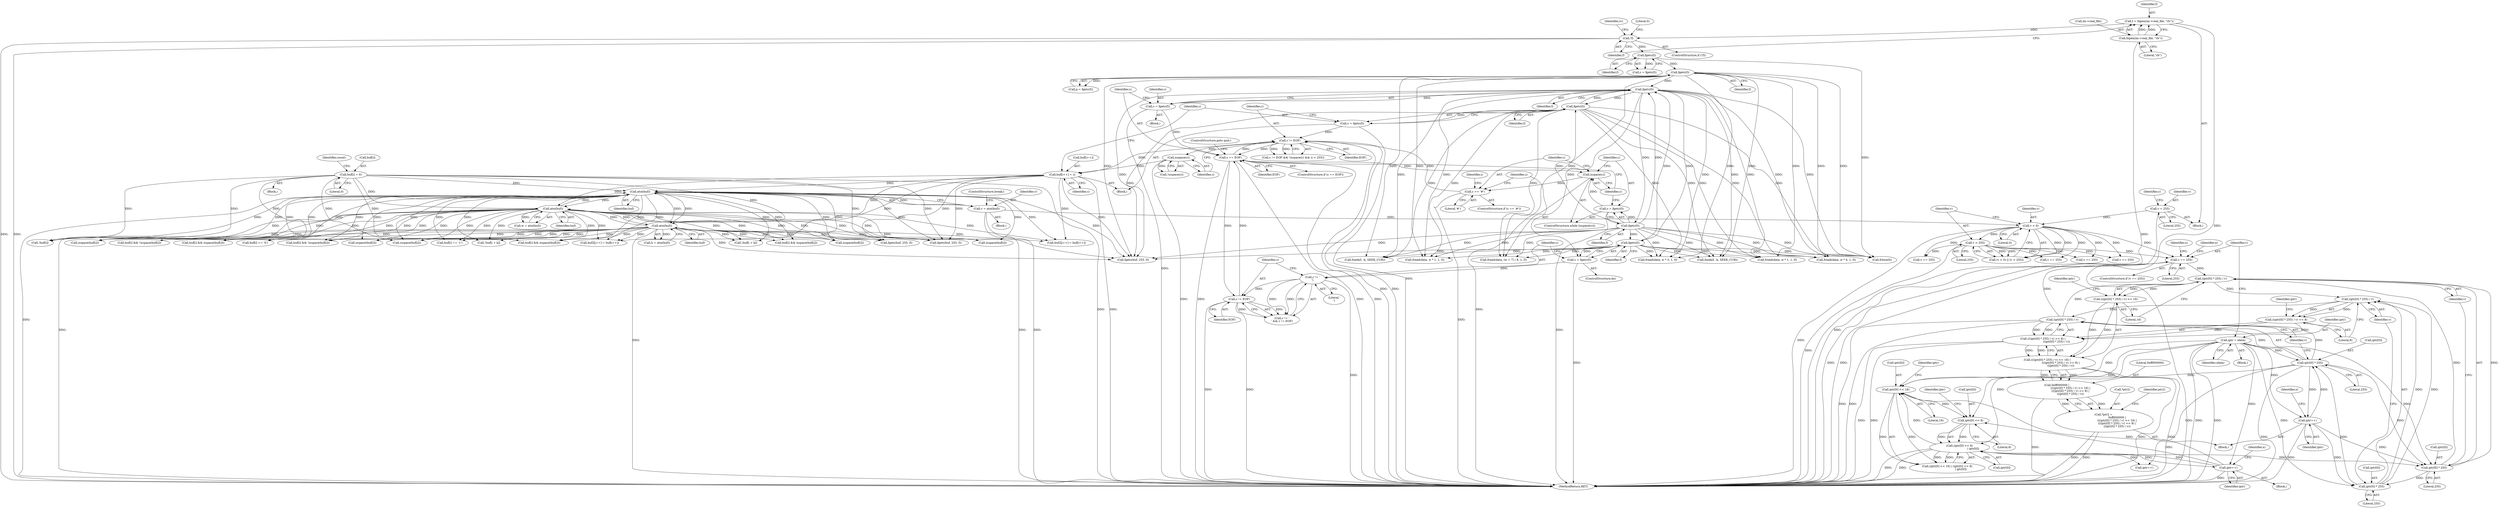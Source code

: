 digraph "1_enlightment_c21beaf1780cf3ca291735ae7d58a3dde63277a2@del" {
"1000678" [label="(Call,v == 255)"];
"1000326" [label="(Call,v < 0)"];
"1000157" [label="(Call,v = 255)"];
"1000319" [label="(Call,v = atoi(buf))"];
"1000321" [label="(Call,atoi(buf))"];
"1000309" [label="(Call,atoi(buf))"];
"1000283" [label="(Call,buf[i++] = c)"];
"1000277" [label="(Call,isspace(c))"];
"1000272" [label="(Call,c != EOF)"];
"1000289" [label="(Call,c = fgetc(f))"];
"1000291" [label="(Call,fgetc(f))"];
"1000233" [label="(Call,fgetc(f))"];
"1000255" [label="(Call,fgetc(f))"];
"1000245" [label="(Call,fgetc(f))"];
"1000201" [label="(Call,fgetc(f))"];
"1000192" [label="(Call,fgetc(f))"];
"1000183" [label="(Call,!f)"];
"1000175" [label="(Call,f = fopen(im->real_file, \"rb\"))"];
"1000177" [label="(Call,fopen(im->real_file, \"rb\"))"];
"1000248" [label="(Call,c == '#')"];
"1000241" [label="(Call,isspace(c))"];
"1000236" [label="(Call,c == EOF)"];
"1000231" [label="(Call,c = fgetc(f))"];
"1000261" [label="(Call,c != EOF)"];
"1000258" [label="(Call,c != '\n')"];
"1000253" [label="(Call,c = fgetc(f))"];
"1000243" [label="(Call,c = fgetc(f))"];
"1000315" [label="(Call,atoi(buf))"];
"1000296" [label="(Call,buf[i] = 0)"];
"1000329" [label="(Call,v > 255)"];
"1000753" [label="(Call,(iptr[0] * 255) / v)"];
"1000754" [label="(Call,iptr[0] * 255)"];
"1000746" [label="(Call,iptr[0] * 255)"];
"1000674" [label="(Call,iptr = idata)"];
"1000762" [label="(Call,iptr++)"];
"1000736" [label="(Call,iptr[0] * 255)"];
"1000703" [label="(Call,(iptr[0] << 8)\n                               | iptr[0])"];
"1000704" [label="(Call,iptr[0] << 8)"];
"1000714" [label="(Call,iptr++)"];
"1000698" [label="(Call,iptr[0] << 16)"];
"1000745" [label="(Call,(iptr[0] * 255) / v)"];
"1000735" [label="(Call,(iptr[0] * 255) / v)"];
"1000678" [label="(Call,v == 255)"];
"1000734" [label="(Call,((iptr[0] * 255) / v) << 16)"];
"1000733" [label="(Call,(((iptr[0] * 255) / v) << 16) |\n                               (((iptr[0] * 255) / v) << 8) |\n                               ((iptr[0] * 255) / v))"];
"1000731" [label="(Call,0xff000000 |\n                               (((iptr[0] * 255) / v) << 16) |\n                               (((iptr[0] * 255) / v) << 8) |\n                               ((iptr[0] * 255) / v))"];
"1000728" [label="(Call,*ptr2 =\n                               0xff000000 |\n                               (((iptr[0] * 255) / v) << 16) |\n                               (((iptr[0] * 255) / v) << 8) |\n                               ((iptr[0] * 255) / v))"];
"1000744" [label="(Call,((iptr[0] * 255) / v) << 8)"];
"1000743" [label="(Call,(((iptr[0] * 255) / v) << 8) |\n                               ((iptr[0] * 255) / v))"];
"1000736" [label="(Call,iptr[0] * 255)"];
"1001324" [label="(Call,v == 255)"];
"1000684" [label="(Identifier,x)"];
"1000262" [label="(Identifier,c)"];
"1000193" [label="(Identifier,f)"];
"1000201" [label="(Call,fgetc(f))"];
"1000272" [label="(Call,c != EOF)"];
"1000276" [label="(Call,!isspace(c))"];
"1000754" [label="(Call,iptr[0] * 255)"];
"1000702" [label="(Literal,16)"];
"1000307" [label="(Call,w = atoi(buf))"];
"1001750" [label="(MethodReturn,RET)"];
"1000470" [label="(Call,!buf[i])"];
"1000574" [label="(Block,)"];
"1000284" [label="(Call,buf[i++])"];
"1000477" [label="(Call,fgets(buf, 255, f))"];
"1001600" [label="(Call,fread(data, w * 4, 1, f))"];
"1000231" [label="(Call,c = fgetc(f))"];
"1000698" [label="(Call,iptr[0] << 16)"];
"1000699" [label="(Call,iptr[0])"];
"1000292" [label="(Identifier,f)"];
"1000260" [label="(Literal,'\n')"];
"1000740" [label="(Literal,255)"];
"1000744" [label="(Call,((iptr[0] * 255) / v) << 8)"];
"1000728" [label="(Call,*ptr2 =\n                               0xff000000 |\n                               (((iptr[0] * 255) / v) << 16) |\n                               (((iptr[0] * 255) / v) << 8) |\n                               ((iptr[0] * 255) / v))"];
"1000704" [label="(Call,iptr[0] << 8)"];
"1000240" [label="(ControlStructure,while (isspace(c)))"];
"1000188" [label="(Identifier,rc)"];
"1000295" [label="(Block,)"];
"1000756" [label="(Identifier,iptr)"];
"1000608" [label="(Call,fseek(f, -k, SEEK_CUR))"];
"1000646" [label="(Call,buf2[j++] = buf[i++])"];
"1000637" [label="(Call,buf[i] && !isspace(buf[i]))"];
"1000244" [label="(Identifier,c)"];
"1000328" [label="(Literal,0)"];
"1000705" [label="(Call,iptr[0])"];
"1001181" [label="(Call,v == 255)"];
"1001612" [label="(Call,v == 255)"];
"1000665" [label="(Call,iptr++)"];
"1000747" [label="(Call,iptr[0])"];
"1000159" [label="(Literal,255)"];
"1000751" [label="(Identifier,v)"];
"1000157" [label="(Call,v = 255)"];
"1000158" [label="(Identifier,v)"];
"1000737" [label="(Call,iptr[0])"];
"1000733" [label="(Call,(((iptr[0] * 255) / v) << 16) |\n                               (((iptr[0] * 255) / v) << 8) |\n                               ((iptr[0] * 255) / v))"];
"1000183" [label="(Call,!f)"];
"1000490" [label="(Call,isspace(buf[i]))"];
"1000178" [label="(Call,im->real_file)"];
"1000709" [label="(Call,iptr[0])"];
"1000727" [label="(Block,)"];
"1000242" [label="(Identifier,c)"];
"1000677" [label="(ControlStructure,if (v == 255))"];
"1000248" [label="(Call,c == '#')"];
"1000330" [label="(Identifier,v)"];
"1000321" [label="(Call,atoi(buf))"];
"1000250" [label="(Literal,'#')"];
"1000755" [label="(Call,iptr[0])"];
"1000291" [label="(Call,fgetc(f))"];
"1000714" [label="(Call,iptr++)"];
"1000162" [label="(Identifier,c)"];
"1000502" [label="(Call,buf[i] == '1')"];
"1000326" [label="(Call,v < 0)"];
"1000735" [label="(Call,(iptr[0] * 255) / v)"];
"1000319" [label="(Call,v = atoi(buf))"];
"1000181" [label="(Literal,\"rb\")"];
"1000598" [label="(Call,!buf[i + k])"];
"1000860" [label="(Call,fgets(buf, 255, f))"];
"1000616" [label="(Call,fgets(buf, 255, f))"];
"1000184" [label="(Identifier,f)"];
"1000261" [label="(Call,c != EOF)"];
"1000254" [label="(Identifier,c)"];
"1000753" [label="(Call,(iptr[0] * 255) / v)"];
"1000232" [label="(Identifier,c)"];
"1000297" [label="(Call,buf[i])"];
"1000922" [label="(Call,v == 255)"];
"1000236" [label="(Call,c == EOF)"];
"1001457" [label="(Call,fread(data, w * 1, 1, f))"];
"1000630" [label="(Call,isspace(buf[i]))"];
"1000271" [label="(Call,c != EOF && !isspace(c) && (i < 255))"];
"1000305" [label="(Block,)"];
"1000710" [label="(Identifier,iptr)"];
"1000256" [label="(Identifier,f)"];
"1000247" [label="(ControlStructure,if (c == '#'))"];
"1000874" [label="(Call,isspace(buf[i]))"];
"1000241" [label="(Call,isspace(c))"];
"1000323" [label="(ControlStructure,break;)"];
"1000486" [label="(Call,buf[i] && isspace(buf[i]))"];
"1000278" [label="(Identifier,c)"];
"1000234" [label="(Identifier,f)"];
"1000886" [label="(Call,isspace(buf[i]))"];
"1000238" [label="(Identifier,EOF)"];
"1001057" [label="(Call,fread(data, (w + 7) / 8, 1, f))"];
"1000300" [label="(Literal,0)"];
"1000259" [label="(Identifier,c)"];
"1000190" [label="(Call,c = fgetc(f))"];
"1000708" [label="(Literal,8)"];
"1000675" [label="(Identifier,iptr)"];
"1000296" [label="(Call,buf[i] = 0)"];
"1000277" [label="(Call,isspace(c))"];
"1000679" [label="(Identifier,v)"];
"1000676" [label="(Identifier,idata)"];
"1000253" [label="(Call,c = fgetc(f))"];
"1000748" [label="(Identifier,iptr)"];
"1000691" [label="(Block,)"];
"1000202" [label="(Identifier,f)"];
"1000268" [label="(Identifier,i)"];
"1000745" [label="(Call,(iptr[0] * 255) / v)"];
"1000192" [label="(Call,fgetc(f))"];
"1000734" [label="(Call,((iptr[0] * 255) / v) << 16)"];
"1000288" [label="(Identifier,c)"];
"1000175" [label="(Call,f = fopen(im->real_file, \"rb\"))"];
"1000881" [label="(Call,buf[i] && !isspace(buf[i]))"];
"1000746" [label="(Call,iptr[0] * 255)"];
"1000331" [label="(Literal,255)"];
"1000309" [label="(Call,atoi(buf))"];
"1000245" [label="(Call,fgetc(f))"];
"1000258" [label="(Call,c != '\n')"];
"1000715" [label="(Identifier,iptr)"];
"1001746" [label="(Call,fclose(f))"];
"1000842" [label="(Call,!buf[i + k])"];
"1000246" [label="(Identifier,f)"];
"1000750" [label="(Literal,255)"];
"1000315" [label="(Call,atoi(buf))"];
"1001169" [label="(Call,fread(data, w * 1, 1, f))"];
"1000320" [label="(Identifier,v)"];
"1000852" [label="(Call,fseek(f, -k, SEEK_CUR))"];
"1000243" [label="(Call,c = fgetc(f))"];
"1000310" [label="(Identifier,buf)"];
"1000282" [label="(Block,)"];
"1000327" [label="(Identifier,v)"];
"1000690" [label="(Identifier,x)"];
"1000513" [label="(Call,buf[i] == '0')"];
"1000626" [label="(Call,buf[i] && isspace(buf[i]))"];
"1000182" [label="(ControlStructure,if (!f))"];
"1000289" [label="(Call,c = fgetc(f))"];
"1000763" [label="(Identifier,iptr)"];
"1000233" [label="(Call,fgetc(f))"];
"1000870" [label="(Call,buf[i] && isspace(buf[i]))"];
"1000752" [label="(Literal,8)"];
"1000742" [label="(Literal,16)"];
"1000313" [label="(Call,h = atoi(buf))"];
"1000743" [label="(Call,(((iptr[0] * 255) / v) << 8) |\n                               ((iptr[0] * 255) / v))"];
"1000302" [label="(Identifier,count)"];
"1000680" [label="(Literal,255)"];
"1000176" [label="(Identifier,f)"];
"1000235" [label="(ControlStructure,if (c == EOF))"];
"1000741" [label="(Identifier,v)"];
"1000273" [label="(Identifier,c)"];
"1000731" [label="(Call,0xff000000 |\n                               (((iptr[0] * 255) / v) << 16) |\n                               (((iptr[0] * 255) / v) << 8) |\n                               ((iptr[0] * 255) / v))"];
"1000890" [label="(Call,buf2[j++] = buf[i++])"];
"1000329" [label="(Call,v > 255)"];
"1000697" [label="(Call,(iptr[0] << 16) | (iptr[0] << 8)\n                               | iptr[0])"];
"1001312" [label="(Call,fread(data, w * 3, 1, f))"];
"1000230" [label="(Block,)"];
"1000283" [label="(Call,buf[i++] = c)"];
"1000252" [label="(ControlStructure,do)"];
"1000729" [label="(Call,*ptr2)"];
"1000325" [label="(Call,(v < 0) || (v > 255))"];
"1000263" [label="(Identifier,EOF)"];
"1000274" [label="(Identifier,EOF)"];
"1000199" [label="(Call,p = fgetc(f))"];
"1000322" [label="(Identifier,buf)"];
"1000674" [label="(Call,iptr = idata)"];
"1000134" [label="(Block,)"];
"1000758" [label="(Literal,255)"];
"1000703" [label="(Call,(iptr[0] << 8)\n                               | iptr[0])"];
"1000316" [label="(Identifier,buf)"];
"1000239" [label="(ControlStructure,goto quit;)"];
"1000186" [label="(Literal,0)"];
"1000759" [label="(Identifier,v)"];
"1000726" [label="(Identifier,x)"];
"1000237" [label="(Identifier,c)"];
"1000762" [label="(Call,iptr++)"];
"1000290" [label="(Identifier,c)"];
"1000706" [label="(Identifier,iptr)"];
"1000255" [label="(Call,fgetc(f))"];
"1000177" [label="(Call,fopen(im->real_file, \"rb\"))"];
"1000732" [label="(Literal,0xff000000)"];
"1000761" [label="(Identifier,ptr2)"];
"1000257" [label="(Call,c != '\n' && c != EOF)"];
"1000642" [label="(Call,isspace(buf[i]))"];
"1000720" [label="(Identifier,x)"];
"1000678" [label="(Call,v == 255)"];
"1000249" [label="(Identifier,c)"];
"1000678" -> "1000677"  [label="AST: "];
"1000678" -> "1000680"  [label="CFG: "];
"1000679" -> "1000678"  [label="AST: "];
"1000680" -> "1000678"  [label="AST: "];
"1000684" -> "1000678"  [label="CFG: "];
"1000720" -> "1000678"  [label="CFG: "];
"1000678" -> "1001750"  [label="DDG: "];
"1000678" -> "1001750"  [label="DDG: "];
"1000326" -> "1000678"  [label="DDG: "];
"1000329" -> "1000678"  [label="DDG: "];
"1000753" -> "1000678"  [label="DDG: "];
"1000678" -> "1000735"  [label="DDG: "];
"1000326" -> "1000325"  [label="AST: "];
"1000326" -> "1000328"  [label="CFG: "];
"1000327" -> "1000326"  [label="AST: "];
"1000328" -> "1000326"  [label="AST: "];
"1000330" -> "1000326"  [label="CFG: "];
"1000325" -> "1000326"  [label="CFG: "];
"1000326" -> "1001750"  [label="DDG: "];
"1000326" -> "1000325"  [label="DDG: "];
"1000326" -> "1000325"  [label="DDG: "];
"1000157" -> "1000326"  [label="DDG: "];
"1000319" -> "1000326"  [label="DDG: "];
"1000326" -> "1000329"  [label="DDG: "];
"1000326" -> "1000922"  [label="DDG: "];
"1000326" -> "1001181"  [label="DDG: "];
"1000326" -> "1001324"  [label="DDG: "];
"1000326" -> "1001612"  [label="DDG: "];
"1000157" -> "1000134"  [label="AST: "];
"1000157" -> "1000159"  [label="CFG: "];
"1000158" -> "1000157"  [label="AST: "];
"1000159" -> "1000157"  [label="AST: "];
"1000162" -> "1000157"  [label="CFG: "];
"1000157" -> "1001750"  [label="DDG: "];
"1000319" -> "1000305"  [label="AST: "];
"1000319" -> "1000321"  [label="CFG: "];
"1000320" -> "1000319"  [label="AST: "];
"1000321" -> "1000319"  [label="AST: "];
"1000323" -> "1000319"  [label="CFG: "];
"1000319" -> "1001750"  [label="DDG: "];
"1000319" -> "1001750"  [label="DDG: "];
"1000321" -> "1000319"  [label="DDG: "];
"1000321" -> "1000322"  [label="CFG: "];
"1000322" -> "1000321"  [label="AST: "];
"1000321" -> "1001750"  [label="DDG: "];
"1000321" -> "1000309"  [label="DDG: "];
"1000321" -> "1000315"  [label="DDG: "];
"1000309" -> "1000321"  [label="DDG: "];
"1000283" -> "1000321"  [label="DDG: "];
"1000315" -> "1000321"  [label="DDG: "];
"1000296" -> "1000321"  [label="DDG: "];
"1000321" -> "1000470"  [label="DDG: "];
"1000321" -> "1000477"  [label="DDG: "];
"1000321" -> "1000486"  [label="DDG: "];
"1000321" -> "1000490"  [label="DDG: "];
"1000321" -> "1000502"  [label="DDG: "];
"1000321" -> "1000513"  [label="DDG: "];
"1000321" -> "1000598"  [label="DDG: "];
"1000321" -> "1000616"  [label="DDG: "];
"1000321" -> "1000626"  [label="DDG: "];
"1000321" -> "1000630"  [label="DDG: "];
"1000321" -> "1000637"  [label="DDG: "];
"1000321" -> "1000642"  [label="DDG: "];
"1000321" -> "1000646"  [label="DDG: "];
"1000321" -> "1000842"  [label="DDG: "];
"1000321" -> "1000860"  [label="DDG: "];
"1000321" -> "1000870"  [label="DDG: "];
"1000321" -> "1000874"  [label="DDG: "];
"1000321" -> "1000881"  [label="DDG: "];
"1000321" -> "1000886"  [label="DDG: "];
"1000321" -> "1000890"  [label="DDG: "];
"1000309" -> "1000307"  [label="AST: "];
"1000309" -> "1000310"  [label="CFG: "];
"1000310" -> "1000309"  [label="AST: "];
"1000307" -> "1000309"  [label="CFG: "];
"1000309" -> "1001750"  [label="DDG: "];
"1000309" -> "1000307"  [label="DDG: "];
"1000283" -> "1000309"  [label="DDG: "];
"1000315" -> "1000309"  [label="DDG: "];
"1000296" -> "1000309"  [label="DDG: "];
"1000309" -> "1000315"  [label="DDG: "];
"1000309" -> "1000470"  [label="DDG: "];
"1000309" -> "1000477"  [label="DDG: "];
"1000309" -> "1000486"  [label="DDG: "];
"1000309" -> "1000490"  [label="DDG: "];
"1000309" -> "1000502"  [label="DDG: "];
"1000309" -> "1000513"  [label="DDG: "];
"1000309" -> "1000598"  [label="DDG: "];
"1000309" -> "1000616"  [label="DDG: "];
"1000309" -> "1000626"  [label="DDG: "];
"1000309" -> "1000630"  [label="DDG: "];
"1000309" -> "1000637"  [label="DDG: "];
"1000309" -> "1000642"  [label="DDG: "];
"1000309" -> "1000646"  [label="DDG: "];
"1000309" -> "1000842"  [label="DDG: "];
"1000309" -> "1000860"  [label="DDG: "];
"1000309" -> "1000870"  [label="DDG: "];
"1000309" -> "1000874"  [label="DDG: "];
"1000309" -> "1000881"  [label="DDG: "];
"1000309" -> "1000886"  [label="DDG: "];
"1000309" -> "1000890"  [label="DDG: "];
"1000283" -> "1000282"  [label="AST: "];
"1000283" -> "1000288"  [label="CFG: "];
"1000284" -> "1000283"  [label="AST: "];
"1000288" -> "1000283"  [label="AST: "];
"1000290" -> "1000283"  [label="CFG: "];
"1000283" -> "1001750"  [label="DDG: "];
"1000277" -> "1000283"  [label="DDG: "];
"1000272" -> "1000283"  [label="DDG: "];
"1000283" -> "1000315"  [label="DDG: "];
"1000283" -> "1000477"  [label="DDG: "];
"1000283" -> "1000616"  [label="DDG: "];
"1000283" -> "1000646"  [label="DDG: "];
"1000283" -> "1000860"  [label="DDG: "];
"1000283" -> "1000890"  [label="DDG: "];
"1000277" -> "1000276"  [label="AST: "];
"1000277" -> "1000278"  [label="CFG: "];
"1000278" -> "1000277"  [label="AST: "];
"1000276" -> "1000277"  [label="CFG: "];
"1000277" -> "1001750"  [label="DDG: "];
"1000277" -> "1000276"  [label="DDG: "];
"1000272" -> "1000277"  [label="DDG: "];
"1000272" -> "1000271"  [label="AST: "];
"1000272" -> "1000274"  [label="CFG: "];
"1000273" -> "1000272"  [label="AST: "];
"1000274" -> "1000272"  [label="AST: "];
"1000278" -> "1000272"  [label="CFG: "];
"1000271" -> "1000272"  [label="CFG: "];
"1000272" -> "1001750"  [label="DDG: "];
"1000272" -> "1001750"  [label="DDG: "];
"1000272" -> "1000236"  [label="DDG: "];
"1000272" -> "1000271"  [label="DDG: "];
"1000272" -> "1000271"  [label="DDG: "];
"1000289" -> "1000272"  [label="DDG: "];
"1000248" -> "1000272"  [label="DDG: "];
"1000236" -> "1000272"  [label="DDG: "];
"1000289" -> "1000282"  [label="AST: "];
"1000289" -> "1000291"  [label="CFG: "];
"1000290" -> "1000289"  [label="AST: "];
"1000291" -> "1000289"  [label="AST: "];
"1000273" -> "1000289"  [label="CFG: "];
"1000289" -> "1001750"  [label="DDG: "];
"1000291" -> "1000289"  [label="DDG: "];
"1000291" -> "1000292"  [label="CFG: "];
"1000292" -> "1000291"  [label="AST: "];
"1000291" -> "1000233"  [label="DDG: "];
"1000233" -> "1000291"  [label="DDG: "];
"1000245" -> "1000291"  [label="DDG: "];
"1000291" -> "1000477"  [label="DDG: "];
"1000291" -> "1000608"  [label="DDG: "];
"1000291" -> "1000852"  [label="DDG: "];
"1000291" -> "1001057"  [label="DDG: "];
"1000291" -> "1001169"  [label="DDG: "];
"1000291" -> "1001312"  [label="DDG: "];
"1000291" -> "1001457"  [label="DDG: "];
"1000291" -> "1001600"  [label="DDG: "];
"1000291" -> "1001746"  [label="DDG: "];
"1000233" -> "1000231"  [label="AST: "];
"1000233" -> "1000234"  [label="CFG: "];
"1000234" -> "1000233"  [label="AST: "];
"1000231" -> "1000233"  [label="CFG: "];
"1000233" -> "1000231"  [label="DDG: "];
"1000255" -> "1000233"  [label="DDG: "];
"1000245" -> "1000233"  [label="DDG: "];
"1000201" -> "1000233"  [label="DDG: "];
"1000233" -> "1000245"  [label="DDG: "];
"1000233" -> "1000255"  [label="DDG: "];
"1000233" -> "1000477"  [label="DDG: "];
"1000233" -> "1000608"  [label="DDG: "];
"1000233" -> "1000852"  [label="DDG: "];
"1000233" -> "1001057"  [label="DDG: "];
"1000233" -> "1001169"  [label="DDG: "];
"1000233" -> "1001312"  [label="DDG: "];
"1000233" -> "1001457"  [label="DDG: "];
"1000233" -> "1001600"  [label="DDG: "];
"1000233" -> "1001746"  [label="DDG: "];
"1000255" -> "1000253"  [label="AST: "];
"1000255" -> "1000256"  [label="CFG: "];
"1000256" -> "1000255"  [label="AST: "];
"1000253" -> "1000255"  [label="CFG: "];
"1000255" -> "1000253"  [label="DDG: "];
"1000245" -> "1000255"  [label="DDG: "];
"1000255" -> "1000477"  [label="DDG: "];
"1000255" -> "1000608"  [label="DDG: "];
"1000255" -> "1000852"  [label="DDG: "];
"1000255" -> "1001057"  [label="DDG: "];
"1000255" -> "1001169"  [label="DDG: "];
"1000255" -> "1001312"  [label="DDG: "];
"1000255" -> "1001457"  [label="DDG: "];
"1000255" -> "1001600"  [label="DDG: "];
"1000255" -> "1001746"  [label="DDG: "];
"1000245" -> "1000243"  [label="AST: "];
"1000245" -> "1000246"  [label="CFG: "];
"1000246" -> "1000245"  [label="AST: "];
"1000243" -> "1000245"  [label="CFG: "];
"1000245" -> "1000243"  [label="DDG: "];
"1000245" -> "1000477"  [label="DDG: "];
"1000245" -> "1000608"  [label="DDG: "];
"1000245" -> "1000852"  [label="DDG: "];
"1000245" -> "1001057"  [label="DDG: "];
"1000245" -> "1001169"  [label="DDG: "];
"1000245" -> "1001312"  [label="DDG: "];
"1000245" -> "1001457"  [label="DDG: "];
"1000245" -> "1001600"  [label="DDG: "];
"1000245" -> "1001746"  [label="DDG: "];
"1000201" -> "1000199"  [label="AST: "];
"1000201" -> "1000202"  [label="CFG: "];
"1000202" -> "1000201"  [label="AST: "];
"1000199" -> "1000201"  [label="CFG: "];
"1000201" -> "1000199"  [label="DDG: "];
"1000192" -> "1000201"  [label="DDG: "];
"1000201" -> "1000477"  [label="DDG: "];
"1000201" -> "1000608"  [label="DDG: "];
"1000201" -> "1000852"  [label="DDG: "];
"1000201" -> "1001057"  [label="DDG: "];
"1000201" -> "1001169"  [label="DDG: "];
"1000201" -> "1001312"  [label="DDG: "];
"1000201" -> "1001457"  [label="DDG: "];
"1000201" -> "1001600"  [label="DDG: "];
"1000201" -> "1001746"  [label="DDG: "];
"1000192" -> "1000190"  [label="AST: "];
"1000192" -> "1000193"  [label="CFG: "];
"1000193" -> "1000192"  [label="AST: "];
"1000190" -> "1000192"  [label="CFG: "];
"1000192" -> "1000190"  [label="DDG: "];
"1000183" -> "1000192"  [label="DDG: "];
"1000192" -> "1001746"  [label="DDG: "];
"1000183" -> "1000182"  [label="AST: "];
"1000183" -> "1000184"  [label="CFG: "];
"1000184" -> "1000183"  [label="AST: "];
"1000186" -> "1000183"  [label="CFG: "];
"1000188" -> "1000183"  [label="CFG: "];
"1000183" -> "1001750"  [label="DDG: "];
"1000183" -> "1001750"  [label="DDG: "];
"1000175" -> "1000183"  [label="DDG: "];
"1000175" -> "1000134"  [label="AST: "];
"1000175" -> "1000177"  [label="CFG: "];
"1000176" -> "1000175"  [label="AST: "];
"1000177" -> "1000175"  [label="AST: "];
"1000184" -> "1000175"  [label="CFG: "];
"1000175" -> "1001750"  [label="DDG: "];
"1000177" -> "1000175"  [label="DDG: "];
"1000177" -> "1000175"  [label="DDG: "];
"1000177" -> "1000181"  [label="CFG: "];
"1000178" -> "1000177"  [label="AST: "];
"1000181" -> "1000177"  [label="AST: "];
"1000177" -> "1001750"  [label="DDG: "];
"1000248" -> "1000247"  [label="AST: "];
"1000248" -> "1000250"  [label="CFG: "];
"1000249" -> "1000248"  [label="AST: "];
"1000250" -> "1000248"  [label="AST: "];
"1000254" -> "1000248"  [label="CFG: "];
"1000268" -> "1000248"  [label="CFG: "];
"1000248" -> "1001750"  [label="DDG: "];
"1000241" -> "1000248"  [label="DDG: "];
"1000241" -> "1000240"  [label="AST: "];
"1000241" -> "1000242"  [label="CFG: "];
"1000242" -> "1000241"  [label="AST: "];
"1000244" -> "1000241"  [label="CFG: "];
"1000249" -> "1000241"  [label="CFG: "];
"1000241" -> "1001750"  [label="DDG: "];
"1000236" -> "1000241"  [label="DDG: "];
"1000243" -> "1000241"  [label="DDG: "];
"1000236" -> "1000235"  [label="AST: "];
"1000236" -> "1000238"  [label="CFG: "];
"1000237" -> "1000236"  [label="AST: "];
"1000238" -> "1000236"  [label="AST: "];
"1000239" -> "1000236"  [label="CFG: "];
"1000242" -> "1000236"  [label="CFG: "];
"1000236" -> "1001750"  [label="DDG: "];
"1000236" -> "1001750"  [label="DDG: "];
"1000236" -> "1001750"  [label="DDG: "];
"1000231" -> "1000236"  [label="DDG: "];
"1000261" -> "1000236"  [label="DDG: "];
"1000236" -> "1000261"  [label="DDG: "];
"1000231" -> "1000230"  [label="AST: "];
"1000232" -> "1000231"  [label="AST: "];
"1000237" -> "1000231"  [label="CFG: "];
"1000231" -> "1001750"  [label="DDG: "];
"1000261" -> "1000257"  [label="AST: "];
"1000261" -> "1000263"  [label="CFG: "];
"1000262" -> "1000261"  [label="AST: "];
"1000263" -> "1000261"  [label="AST: "];
"1000257" -> "1000261"  [label="CFG: "];
"1000261" -> "1001750"  [label="DDG: "];
"1000261" -> "1001750"  [label="DDG: "];
"1000261" -> "1000257"  [label="DDG: "];
"1000261" -> "1000257"  [label="DDG: "];
"1000258" -> "1000261"  [label="DDG: "];
"1000258" -> "1000257"  [label="AST: "];
"1000258" -> "1000260"  [label="CFG: "];
"1000259" -> "1000258"  [label="AST: "];
"1000260" -> "1000258"  [label="AST: "];
"1000262" -> "1000258"  [label="CFG: "];
"1000257" -> "1000258"  [label="CFG: "];
"1000258" -> "1001750"  [label="DDG: "];
"1000258" -> "1000257"  [label="DDG: "];
"1000258" -> "1000257"  [label="DDG: "];
"1000253" -> "1000258"  [label="DDG: "];
"1000253" -> "1000252"  [label="AST: "];
"1000254" -> "1000253"  [label="AST: "];
"1000259" -> "1000253"  [label="CFG: "];
"1000253" -> "1001750"  [label="DDG: "];
"1000243" -> "1000240"  [label="AST: "];
"1000244" -> "1000243"  [label="AST: "];
"1000242" -> "1000243"  [label="CFG: "];
"1000243" -> "1001750"  [label="DDG: "];
"1000315" -> "1000313"  [label="AST: "];
"1000315" -> "1000316"  [label="CFG: "];
"1000316" -> "1000315"  [label="AST: "];
"1000313" -> "1000315"  [label="CFG: "];
"1000315" -> "1001750"  [label="DDG: "];
"1000315" -> "1000313"  [label="DDG: "];
"1000296" -> "1000315"  [label="DDG: "];
"1000315" -> "1000470"  [label="DDG: "];
"1000315" -> "1000477"  [label="DDG: "];
"1000315" -> "1000486"  [label="DDG: "];
"1000315" -> "1000490"  [label="DDG: "];
"1000315" -> "1000502"  [label="DDG: "];
"1000315" -> "1000513"  [label="DDG: "];
"1000315" -> "1000598"  [label="DDG: "];
"1000315" -> "1000616"  [label="DDG: "];
"1000315" -> "1000626"  [label="DDG: "];
"1000315" -> "1000630"  [label="DDG: "];
"1000315" -> "1000637"  [label="DDG: "];
"1000315" -> "1000642"  [label="DDG: "];
"1000315" -> "1000646"  [label="DDG: "];
"1000315" -> "1000842"  [label="DDG: "];
"1000315" -> "1000860"  [label="DDG: "];
"1000315" -> "1000870"  [label="DDG: "];
"1000315" -> "1000874"  [label="DDG: "];
"1000315" -> "1000881"  [label="DDG: "];
"1000315" -> "1000886"  [label="DDG: "];
"1000315" -> "1000890"  [label="DDG: "];
"1000296" -> "1000295"  [label="AST: "];
"1000296" -> "1000300"  [label="CFG: "];
"1000297" -> "1000296"  [label="AST: "];
"1000300" -> "1000296"  [label="AST: "];
"1000302" -> "1000296"  [label="CFG: "];
"1000296" -> "1001750"  [label="DDG: "];
"1000296" -> "1000470"  [label="DDG: "];
"1000296" -> "1000616"  [label="DDG: "];
"1000296" -> "1000626"  [label="DDG: "];
"1000296" -> "1000630"  [label="DDG: "];
"1000296" -> "1000860"  [label="DDG: "];
"1000296" -> "1000870"  [label="DDG: "];
"1000296" -> "1000874"  [label="DDG: "];
"1000329" -> "1000325"  [label="AST: "];
"1000329" -> "1000331"  [label="CFG: "];
"1000330" -> "1000329"  [label="AST: "];
"1000331" -> "1000329"  [label="AST: "];
"1000325" -> "1000329"  [label="CFG: "];
"1000329" -> "1001750"  [label="DDG: "];
"1000329" -> "1000325"  [label="DDG: "];
"1000329" -> "1000325"  [label="DDG: "];
"1000329" -> "1000922"  [label="DDG: "];
"1000329" -> "1001181"  [label="DDG: "];
"1000329" -> "1001324"  [label="DDG: "];
"1000329" -> "1001612"  [label="DDG: "];
"1000753" -> "1000743"  [label="AST: "];
"1000753" -> "1000759"  [label="CFG: "];
"1000754" -> "1000753"  [label="AST: "];
"1000759" -> "1000753"  [label="AST: "];
"1000743" -> "1000753"  [label="CFG: "];
"1000753" -> "1001750"  [label="DDG: "];
"1000753" -> "1001750"  [label="DDG: "];
"1000753" -> "1000735"  [label="DDG: "];
"1000753" -> "1000743"  [label="DDG: "];
"1000753" -> "1000743"  [label="DDG: "];
"1000754" -> "1000753"  [label="DDG: "];
"1000754" -> "1000753"  [label="DDG: "];
"1000745" -> "1000753"  [label="DDG: "];
"1000754" -> "1000758"  [label="CFG: "];
"1000755" -> "1000754"  [label="AST: "];
"1000758" -> "1000754"  [label="AST: "];
"1000759" -> "1000754"  [label="CFG: "];
"1000754" -> "1001750"  [label="DDG: "];
"1000754" -> "1000665"  [label="DDG: "];
"1000754" -> "1000698"  [label="DDG: "];
"1000754" -> "1000736"  [label="DDG: "];
"1000746" -> "1000754"  [label="DDG: "];
"1000674" -> "1000754"  [label="DDG: "];
"1000762" -> "1000754"  [label="DDG: "];
"1000754" -> "1000762"  [label="DDG: "];
"1000746" -> "1000745"  [label="AST: "];
"1000746" -> "1000750"  [label="CFG: "];
"1000747" -> "1000746"  [label="AST: "];
"1000750" -> "1000746"  [label="AST: "];
"1000751" -> "1000746"  [label="CFG: "];
"1000746" -> "1000745"  [label="DDG: "];
"1000746" -> "1000745"  [label="DDG: "];
"1000674" -> "1000746"  [label="DDG: "];
"1000762" -> "1000746"  [label="DDG: "];
"1000736" -> "1000746"  [label="DDG: "];
"1000674" -> "1000574"  [label="AST: "];
"1000674" -> "1000676"  [label="CFG: "];
"1000675" -> "1000674"  [label="AST: "];
"1000676" -> "1000674"  [label="AST: "];
"1000679" -> "1000674"  [label="CFG: "];
"1000674" -> "1001750"  [label="DDG: "];
"1000674" -> "1001750"  [label="DDG: "];
"1000674" -> "1000698"  [label="DDG: "];
"1000674" -> "1000704"  [label="DDG: "];
"1000674" -> "1000703"  [label="DDG: "];
"1000674" -> "1000714"  [label="DDG: "];
"1000674" -> "1000736"  [label="DDG: "];
"1000674" -> "1000762"  [label="DDG: "];
"1000762" -> "1000727"  [label="AST: "];
"1000762" -> "1000763"  [label="CFG: "];
"1000763" -> "1000762"  [label="AST: "];
"1000726" -> "1000762"  [label="CFG: "];
"1000762" -> "1001750"  [label="DDG: "];
"1000762" -> "1000736"  [label="DDG: "];
"1000736" -> "1000735"  [label="AST: "];
"1000736" -> "1000740"  [label="CFG: "];
"1000737" -> "1000736"  [label="AST: "];
"1000740" -> "1000736"  [label="AST: "];
"1000741" -> "1000736"  [label="CFG: "];
"1000736" -> "1000735"  [label="DDG: "];
"1000736" -> "1000735"  [label="DDG: "];
"1000703" -> "1000736"  [label="DDG: "];
"1000703" -> "1000697"  [label="AST: "];
"1000703" -> "1000709"  [label="CFG: "];
"1000704" -> "1000703"  [label="AST: "];
"1000709" -> "1000703"  [label="AST: "];
"1000697" -> "1000703"  [label="CFG: "];
"1000703" -> "1001750"  [label="DDG: "];
"1000703" -> "1001750"  [label="DDG: "];
"1000703" -> "1000665"  [label="DDG: "];
"1000703" -> "1000698"  [label="DDG: "];
"1000703" -> "1000697"  [label="DDG: "];
"1000703" -> "1000697"  [label="DDG: "];
"1000704" -> "1000703"  [label="DDG: "];
"1000704" -> "1000703"  [label="DDG: "];
"1000714" -> "1000703"  [label="DDG: "];
"1000703" -> "1000714"  [label="DDG: "];
"1000704" -> "1000708"  [label="CFG: "];
"1000705" -> "1000704"  [label="AST: "];
"1000708" -> "1000704"  [label="AST: "];
"1000710" -> "1000704"  [label="CFG: "];
"1000714" -> "1000704"  [label="DDG: "];
"1000698" -> "1000704"  [label="DDG: "];
"1000714" -> "1000691"  [label="AST: "];
"1000714" -> "1000715"  [label="CFG: "];
"1000715" -> "1000714"  [label="AST: "];
"1000690" -> "1000714"  [label="CFG: "];
"1000714" -> "1001750"  [label="DDG: "];
"1000714" -> "1000698"  [label="DDG: "];
"1000698" -> "1000697"  [label="AST: "];
"1000698" -> "1000702"  [label="CFG: "];
"1000699" -> "1000698"  [label="AST: "];
"1000702" -> "1000698"  [label="AST: "];
"1000706" -> "1000698"  [label="CFG: "];
"1000698" -> "1000697"  [label="DDG: "];
"1000698" -> "1000697"  [label="DDG: "];
"1000745" -> "1000744"  [label="AST: "];
"1000745" -> "1000751"  [label="CFG: "];
"1000751" -> "1000745"  [label="AST: "];
"1000752" -> "1000745"  [label="CFG: "];
"1000745" -> "1000744"  [label="DDG: "];
"1000745" -> "1000744"  [label="DDG: "];
"1000735" -> "1000745"  [label="DDG: "];
"1000735" -> "1000734"  [label="AST: "];
"1000735" -> "1000741"  [label="CFG: "];
"1000741" -> "1000735"  [label="AST: "];
"1000742" -> "1000735"  [label="CFG: "];
"1000735" -> "1000734"  [label="DDG: "];
"1000735" -> "1000734"  [label="DDG: "];
"1000734" -> "1000733"  [label="AST: "];
"1000734" -> "1000742"  [label="CFG: "];
"1000742" -> "1000734"  [label="AST: "];
"1000748" -> "1000734"  [label="CFG: "];
"1000734" -> "1000733"  [label="DDG: "];
"1000734" -> "1000733"  [label="DDG: "];
"1000733" -> "1000731"  [label="AST: "];
"1000733" -> "1000743"  [label="CFG: "];
"1000743" -> "1000733"  [label="AST: "];
"1000731" -> "1000733"  [label="CFG: "];
"1000733" -> "1001750"  [label="DDG: "];
"1000733" -> "1001750"  [label="DDG: "];
"1000733" -> "1000731"  [label="DDG: "];
"1000733" -> "1000731"  [label="DDG: "];
"1000743" -> "1000733"  [label="DDG: "];
"1000743" -> "1000733"  [label="DDG: "];
"1000731" -> "1000728"  [label="AST: "];
"1000732" -> "1000731"  [label="AST: "];
"1000728" -> "1000731"  [label="CFG: "];
"1000731" -> "1001750"  [label="DDG: "];
"1000731" -> "1000728"  [label="DDG: "];
"1000731" -> "1000728"  [label="DDG: "];
"1000728" -> "1000727"  [label="AST: "];
"1000729" -> "1000728"  [label="AST: "];
"1000761" -> "1000728"  [label="CFG: "];
"1000728" -> "1001750"  [label="DDG: "];
"1000728" -> "1001750"  [label="DDG: "];
"1000744" -> "1000743"  [label="AST: "];
"1000744" -> "1000752"  [label="CFG: "];
"1000752" -> "1000744"  [label="AST: "];
"1000756" -> "1000744"  [label="CFG: "];
"1000744" -> "1000743"  [label="DDG: "];
"1000744" -> "1000743"  [label="DDG: "];
"1000743" -> "1001750"  [label="DDG: "];
"1000743" -> "1001750"  [label="DDG: "];
}
